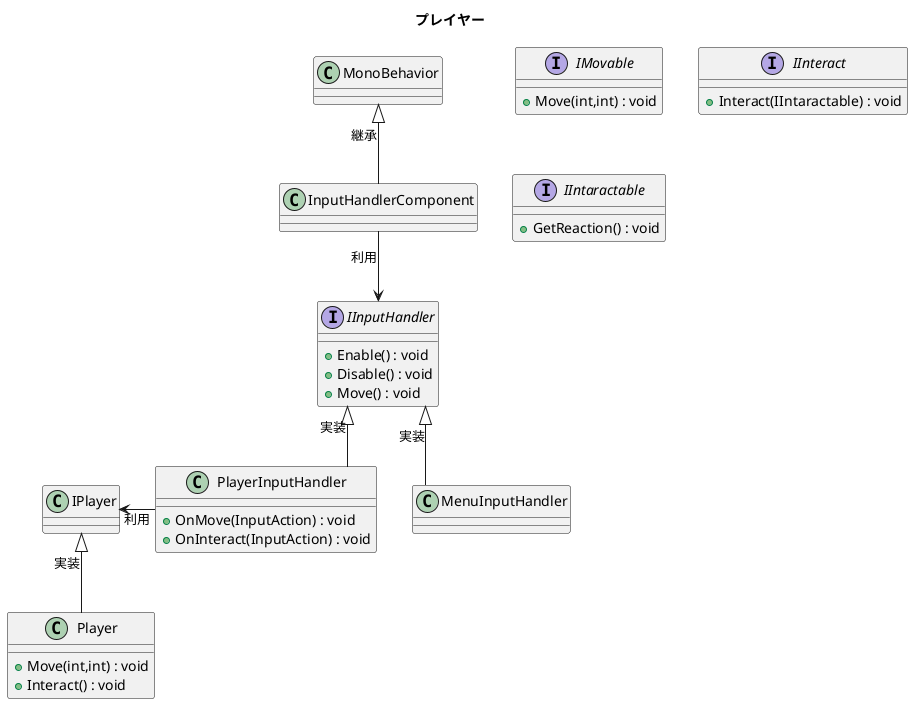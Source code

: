 @startuml
title プレイヤー
skinparam Linetype ortho

' オブジェクト
class Player{
	+ Move(int,int) : void
	+ Interact() : void
}

' インタフェース
interface IMovable{
	+ Move(int,int) : void
}
interface IInteract{
	+ Interact(IIntaractable) : void
}
interface IIntaractable{
	+ GetReaction() : void
}

class MonoBehavior
class InputHandlerComponent{}
interface IInputHandler{
	+ Enable() : void
	+ Disable() : void
	+ Move() : void
}
class PlayerInputHandler{
	+ OnMove(InputAction) : void
	+ OnInteract(InputAction) : void
}

' 関係
IPlayer <|-- Player : 実装
IPlayer <- PlayerInputHandler : 利用
MonoBehavior <|-- InputHandlerComponent : 継承
InputHandlerComponent --> IInputHandler : 利用
IInputHandler <|-- PlayerInputHandler : 実装
IInputHandler <|-- MenuInputHandler : 実装

@enduml